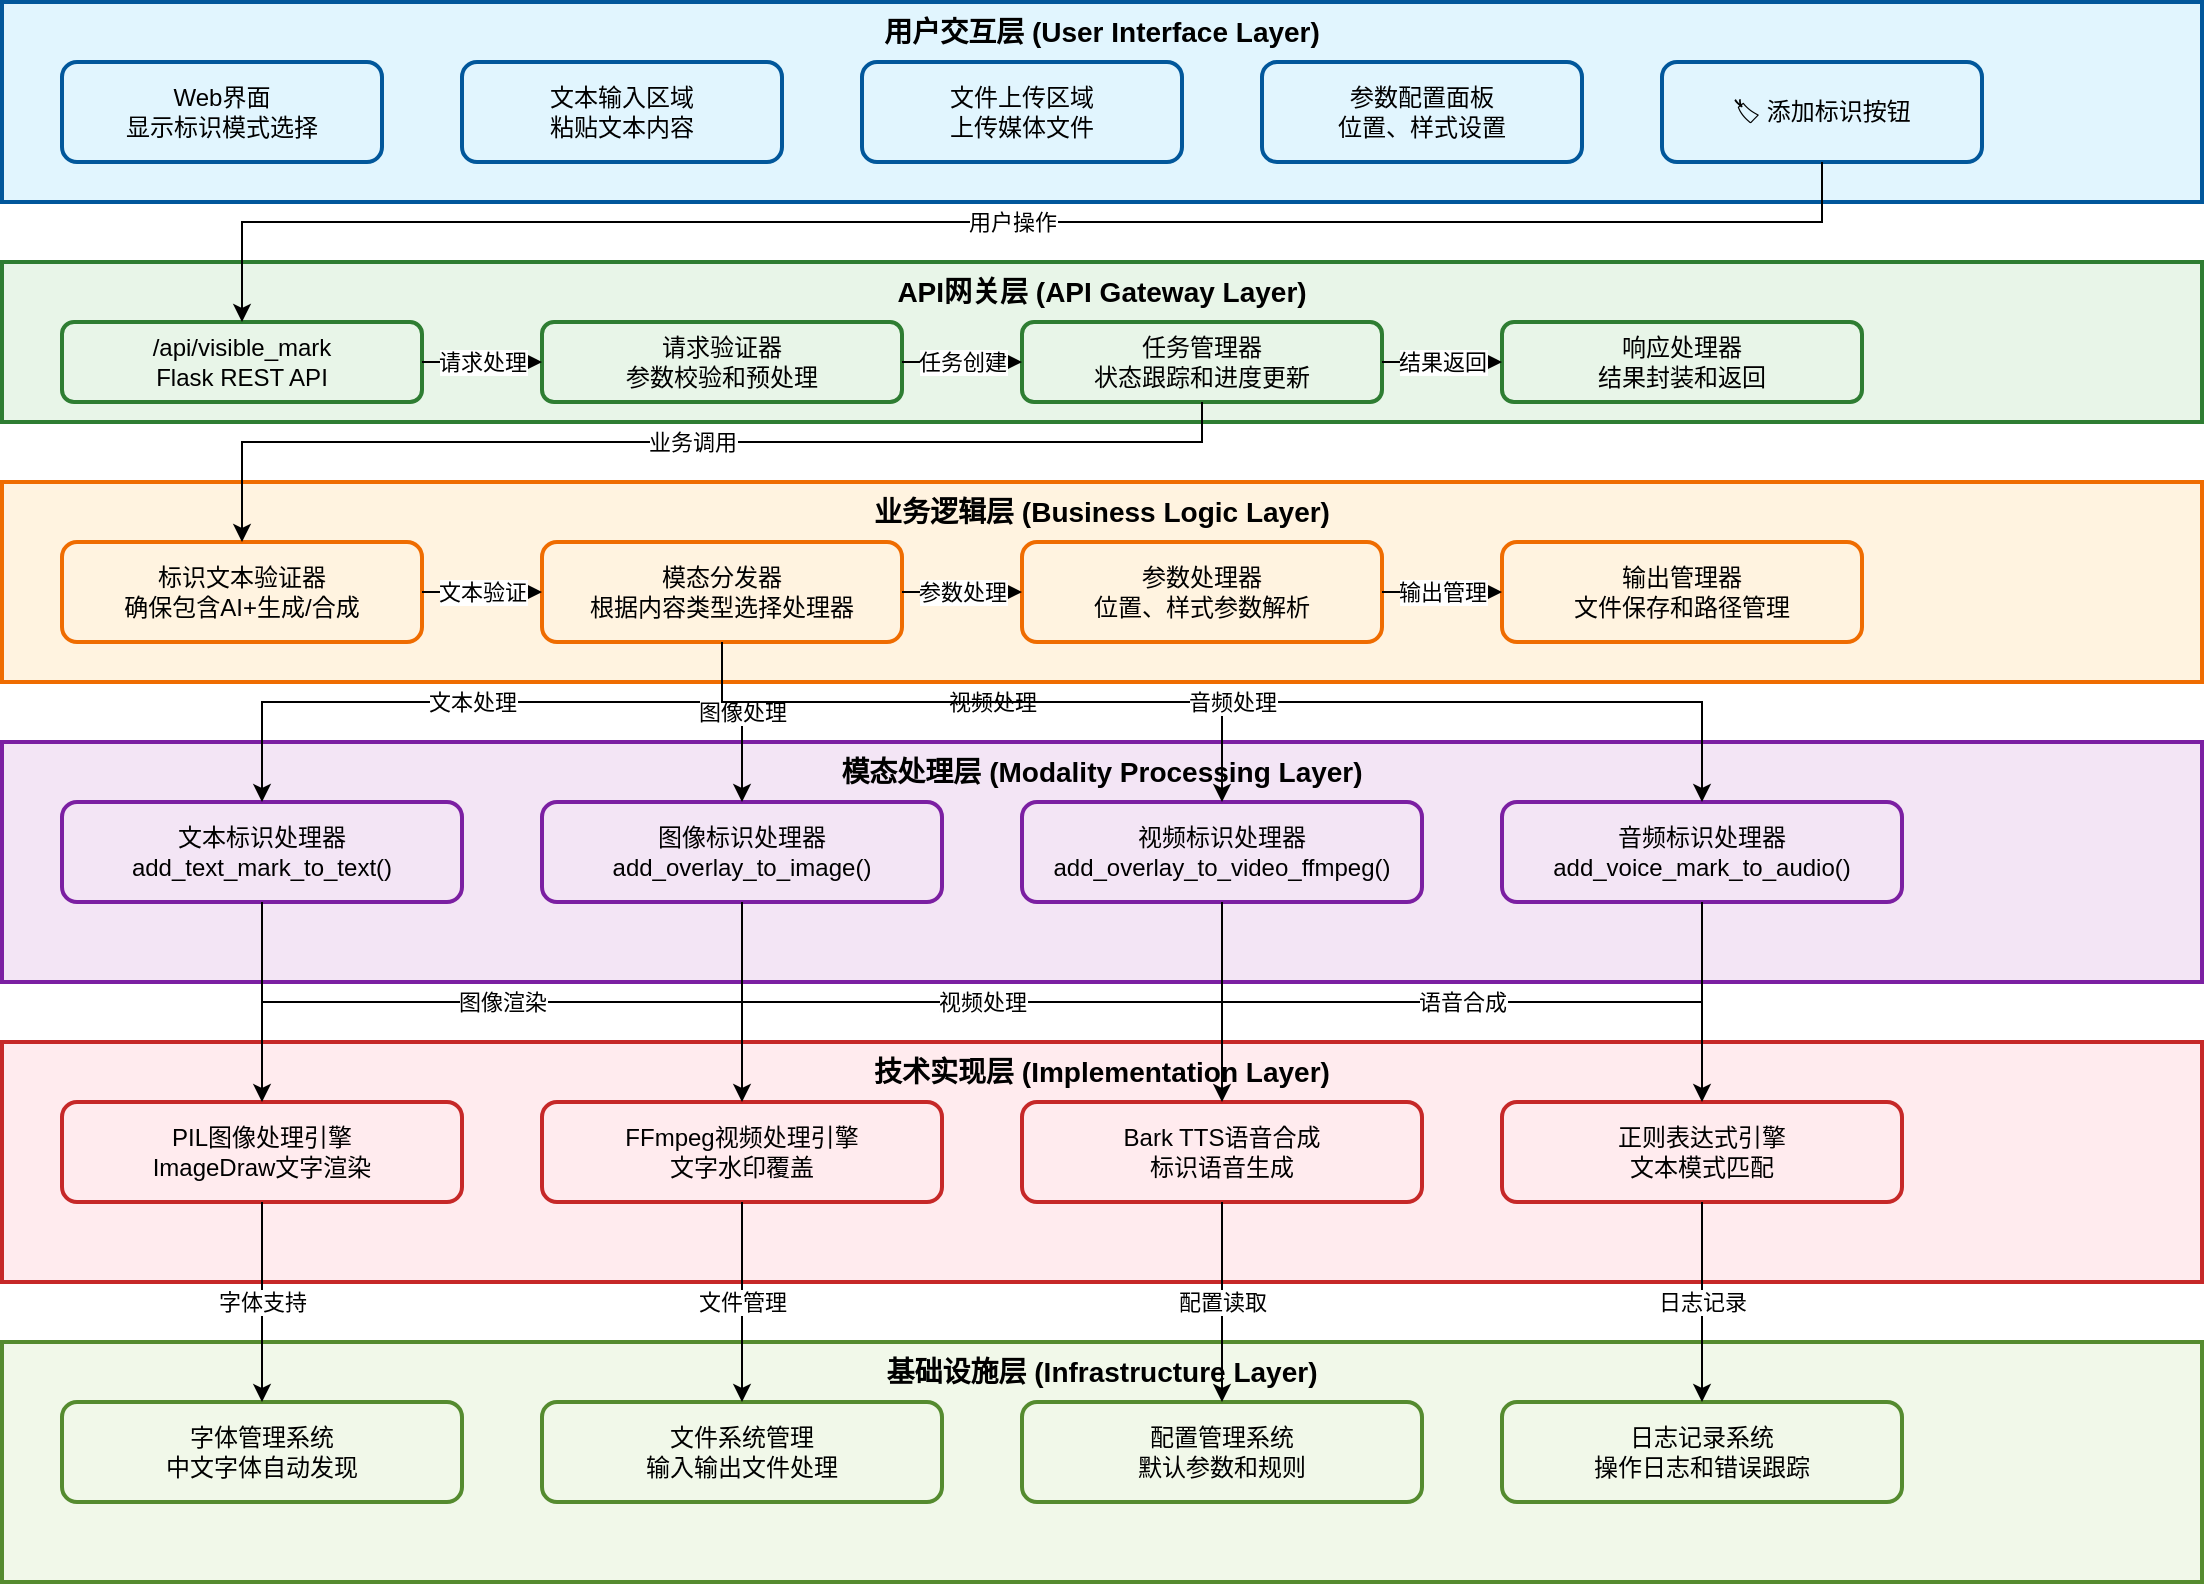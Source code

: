 <mxfile version="28.1.2">
  <diagram name="Visible Mark System Architecture" id="visible-mark-arch">
    <mxGraphModel dx="1722" dy="1001" grid="1" gridSize="10" guides="1" tooltips="1" connect="1" arrows="1" fold="1" page="1" pageScale="1" pageWidth="1200" pageHeight="900" math="0" shadow="0">
      <root>
        <mxCell id="0" />
        <mxCell id="1" parent="0" />
        
        <mxCell id="layer1" value="用户交互层 (User Interface Layer)" style="rounded=0;whiteSpace=wrap;html=1;fillColor=#e1f5fe;strokeColor=#01579b;strokeWidth=2;fontSize=14;fontStyle=1;verticalAlign=top;" parent="1" vertex="1">
          <mxGeometry x="50" y="50" width="1100" height="100" as="geometry" />
        </mxCell>
        <mxCell id="webUI" value="Web界面&#xa;显示标识模式选择" style="rounded=1;whiteSpace=wrap;html=1;fillColor=#e1f5fe;strokeColor=#01579b;strokeWidth=2;" parent="1" vertex="1">
          <mxGeometry x="80" y="80" width="160" height="50" as="geometry" />
        </mxCell>
        <mxCell id="textInput" value="文本输入区域&#xa;粘贴文本内容" style="rounded=1;whiteSpace=wrap;html=1;fillColor=#e1f5fe;strokeColor=#01579b;strokeWidth=2;" parent="1" vertex="1">
          <mxGeometry x="280" y="80" width="160" height="50" as="geometry" />
        </mxCell>
        <mxCell id="fileUpload" value="文件上传区域&#xa;上传媒体文件" style="rounded=1;whiteSpace=wrap;html=1;fillColor=#e1f5fe;strokeColor=#01579b;strokeWidth=2;" parent="1" vertex="1">
          <mxGeometry x="480" y="80" width="160" height="50" as="geometry" />
        </mxCell>
        <mxCell id="paramConfig" value="参数配置面板&#xa;位置、样式设置" style="rounded=1;whiteSpace=wrap;html=1;fillColor=#e1f5fe;strokeColor=#01579b;strokeWidth=2;" parent="1" vertex="1">
          <mxGeometry x="680" y="80" width="160" height="50" as="geometry" />
        </mxCell>
        <mxCell id="markBtn" value="🏷️ 添加标识按钮" style="rounded=1;whiteSpace=wrap;html=1;fillColor=#e1f5fe;strokeColor=#01579b;strokeWidth=2;" parent="1" vertex="1">
          <mxGeometry x="880" y="80" width="160" height="50" as="geometry" />
        </mxCell>

        <mxCell id="layer2" value="API网关层 (API Gateway Layer)" style="rounded=0;whiteSpace=wrap;html=1;fillColor=#e8f5e8;strokeColor=#2e7d32;strokeWidth=2;fontSize=14;fontStyle=1;verticalAlign=top;" parent="1" vertex="1">
          <mxGeometry x="50" y="180" width="1100" height="80" as="geometry" />
        </mxCell>
        <mxCell id="apiEndpoint" value="/api/visible_mark&#xa;Flask REST API" style="rounded=1;whiteSpace=wrap;html=1;fillColor=#e8f5e8;strokeColor=#2e7d32;strokeWidth=2;" parent="1" vertex="1">
          <mxGeometry x="80" y="210" width="180" height="40" as="geometry" />
        </mxCell>
        <mxCell id="requestValidator" value="请求验证器&#xa;参数校验和预处理" style="rounded=1;whiteSpace=wrap;html=1;fillColor=#e8f5e8;strokeColor=#2e7d32;strokeWidth=2;" parent="1" vertex="1">
          <mxGeometry x="320" y="210" width="180" height="40" as="geometry" />
        </mxCell>
        <mxCell id="taskManager" value="任务管理器&#xa;状态跟踪和进度更新" style="rounded=1;whiteSpace=wrap;html=1;fillColor=#e8f5e8;strokeColor=#2e7d32;strokeWidth=2;" parent="1" vertex="1">
          <mxGeometry x="560" y="210" width="180" height="40" as="geometry" />
        </mxCell>
        <mxCell id="responseHandler" value="响应处理器&#xa;结果封装和返回" style="rounded=1;whiteSpace=wrap;html=1;fillColor=#e8f5e8;strokeColor=#2e7d32;strokeWidth=2;" parent="1" vertex="1">
          <mxGeometry x="800" y="210" width="180" height="40" as="geometry" />
        </mxCell>

        <mxCell id="layer3" value="业务逻辑层 (Business Logic Layer)" style="rounded=0;whiteSpace=wrap;html=1;fillColor=#fff3e0;strokeColor=#ef6c00;strokeWidth=2;fontSize=14;fontStyle=1;verticalAlign=top;" parent="1" vertex="1">
          <mxGeometry x="50" y="290" width="1100" height="100" as="geometry" />
        </mxCell>
        <mxCell id="textValidator" value="标识文本验证器&#xa;确保包含AI+生成/合成" style="rounded=1;whiteSpace=wrap;html=1;fillColor=#fff3e0;strokeColor=#ef6c00;strokeWidth=2;" parent="1" vertex="1">
          <mxGeometry x="80" y="320" width="180" height="50" as="geometry" />
        </mxCell>
        <mxCell id="modalityDispatcher" value="模态分发器&#xa;根据内容类型选择处理器" style="rounded=1;whiteSpace=wrap;html=1;fillColor=#fff3e0;strokeColor=#ef6c00;strokeWidth=2;" parent="1" vertex="1">
          <mxGeometry x="320" y="320" width="180" height="50" as="geometry" />
        </mxCell>
        <mxCell id="paramProcessor" value="参数处理器&#xa;位置、样式参数解析" style="rounded=1;whiteSpace=wrap;html=1;fillColor=#fff3e0;strokeColor=#ef6c00;strokeWidth=2;" parent="1" vertex="1">
          <mxGeometry x="560" y="320" width="180" height="50" as="geometry" />
        </mxCell>
        <mxCell id="outputManager" value="输出管理器&#xa;文件保存和路径管理" style="rounded=1;whiteSpace=wrap;html=1;fillColor=#fff3e0;strokeColor=#ef6c00;strokeWidth=2;" parent="1" vertex="1">
          <mxGeometry x="800" y="320" width="180" height="50" as="geometry" />
        </mxCell>

        <mxCell id="layer4" value="模态处理层 (Modality Processing Layer)" style="rounded=0;whiteSpace=wrap;html=1;fillColor=#f3e5f5;strokeColor=#7b1fa2;strokeWidth=2;fontSize=14;fontStyle=1;verticalAlign=top;" parent="1" vertex="1">
          <mxGeometry x="50" y="420" width="1100" height="120" as="geometry" />
        </mxCell>
        <mxCell id="textProcessor" value="文本标识处理器&#xa;add_text_mark_to_text()" style="rounded=1;whiteSpace=wrap;html=1;fillColor=#f3e5f5;strokeColor=#7b1fa2;strokeWidth=2;" parent="1" vertex="1">
          <mxGeometry x="80" y="450" width="200" height="50" as="geometry" />
        </mxCell>
        <mxCell id="imageProcessor" value="图像标识处理器&#xa;add_overlay_to_image()" style="rounded=1;whiteSpace=wrap;html=1;fillColor=#f3e5f5;strokeColor=#7b1fa2;strokeWidth=2;" parent="1" vertex="1">
          <mxGeometry x="320" y="450" width="200" height="50" as="geometry" />
        </mxCell>
        <mxCell id="videoProcessor" value="视频标识处理器&#xa;add_overlay_to_video_ffmpeg()" style="rounded=1;whiteSpace=wrap;html=1;fillColor=#f3e5f5;strokeColor=#7b1fa2;strokeWidth=2;" parent="1" vertex="1">
          <mxGeometry x="560" y="450" width="200" height="50" as="geometry" />
        </mxCell>
        <mxCell id="audioProcessor" value="音频标识处理器&#xa;add_voice_mark_to_audio()" style="rounded=1;whiteSpace=wrap;html=1;fillColor=#f3e5f5;strokeColor=#7b1fa2;strokeWidth=2;" parent="1" vertex="1">
          <mxGeometry x="800" y="450" width="200" height="50" as="geometry" />
        </mxCell>

        <mxCell id="layer5" value="技术实现层 (Implementation Layer)" style="rounded=0;whiteSpace=wrap;html=1;fillColor=#ffebee;strokeColor=#c62828;strokeWidth=2;fontSize=14;fontStyle=1;verticalAlign=top;" parent="1" vertex="1">
          <mxGeometry x="50" y="570" width="1100" height="120" as="geometry" />
        </mxCell>
        <mxCell id="pilEngine" value="PIL图像处理引擎&#xa;ImageDraw文字渲染" style="rounded=1;whiteSpace=wrap;html=1;fillColor=#ffebee;strokeColor=#c62828;strokeWidth=2;" parent="1" vertex="1">
          <mxGeometry x="80" y="600" width="200" height="50" as="geometry" />
        </mxCell>
        <mxCell id="ffmpegEngine" value="FFmpeg视频处理引擎&#xa;文字水印覆盖" style="rounded=1;whiteSpace=wrap;html=1;fillColor=#ffebee;strokeColor=#c62828;strokeWidth=2;" parent="1" vertex="1">
          <mxGeometry x="320" y="600" width="200" height="50" as="geometry" />
        </mxCell>
        <mxCell id="barkTTS" value="Bark TTS语音合成&#xa;标识语音生成" style="rounded=1;whiteSpace=wrap;html=1;fillColor=#ffebee;strokeColor=#c62828;strokeWidth=2;" parent="1" vertex="1">
          <mxGeometry x="560" y="600" width="200" height="50" as="geometry" />
        </mxCell>
        <mxCell id="regexEngine" value="正则表达式引擎&#xa;文本模式匹配" style="rounded=1;whiteSpace=wrap;html=1;fillColor=#ffebee;strokeColor=#c62828;strokeWidth=2;" parent="1" vertex="1">
          <mxGeometry x="800" y="600" width="200" height="50" as="geometry" />
        </mxCell>

        <mxCell id="layer6" value="基础设施层 (Infrastructure Layer)" style="rounded=0;whiteSpace=wrap;html=1;fillColor=#f1f8e9;strokeColor=#558b2f;strokeWidth=2;fontSize=14;fontStyle=1;verticalAlign=top;" parent="1" vertex="1">
          <mxGeometry x="50" y="720" width="1100" height="120" as="geometry" />
        </mxCell>
        <mxCell id="fontSystem" value="字体管理系统&#xa;中文字体自动发现" style="rounded=1;whiteSpace=wrap;html=1;fillColor=#f1f8e9;strokeColor=#558b2f;strokeWidth=2;" parent="1" vertex="1">
          <mxGeometry x="80" y="750" width="200" height="50" as="geometry" />
        </mxCell>
        <mxCell id="fileSystem" value="文件系统管理&#xa;输入输出文件处理" style="rounded=1;whiteSpace=wrap;html=1;fillColor=#f1f8e9;strokeColor=#558b2f;strokeWidth=2;" parent="1" vertex="1">
          <mxGeometry x="320" y="750" width="200" height="50" as="geometry" />
        </mxCell>
        <mxCell id="configSystem" value="配置管理系统&#xa;默认参数和规则" style="rounded=1;whiteSpace=wrap;html=1;fillColor=#f1f8e9;strokeColor=#558b2f;strokeWidth=2;" parent="1" vertex="1">
          <mxGeometry x="560" y="750" width="200" height="50" as="geometry" />
        </mxCell>
        <mxCell id="logSystem" value="日志记录系统&#xa;操作日志和错误跟踪" style="rounded=1;whiteSpace=wrap;html=1;fillColor=#f1f8e9;strokeColor=#558b2f;strokeWidth=2;" parent="1" vertex="1">
          <mxGeometry x="800" y="750" width="200" height="50" as="geometry" />
        </mxCell>

        <mxCell id="edge1" value="用户操作" style="edgeStyle=orthogonalEdgeStyle;rounded=0;orthogonalLoop=1;jettySize=auto;html=1;exitX=0.5;exitY=1;exitDx=0;exitDy=0;entryX=0.5;entryY=0;entryDx=0;entryDy=0;labelBackgroundColor=#ffffff;" parent="1" source="markBtn" target="apiEndpoint" edge="1">
          <mxGeometry relative="1" as="geometry">
            <Array as="points">
              <mxPoint x="960" y="160" />
              <mxPoint x="170" y="160" />
            </Array>
          </mxGeometry>
        </mxCell>
        <mxCell id="edge2" value="请求处理" style="edgeStyle=orthogonalEdgeStyle;rounded=0;orthogonalLoop=1;jettySize=auto;html=1;exitX=1;exitY=0.5;exitDx=0;exitDy=0;entryX=0;entryY=0.5;entryDx=0;entryDy=0;labelBackgroundColor=#ffffff;" parent="1" source="apiEndpoint" target="requestValidator" edge="1">
          <mxGeometry relative="1" as="geometry" />
        </mxCell>
        <mxCell id="edge3" value="任务创建" style="edgeStyle=orthogonalEdgeStyle;rounded=0;orthogonalLoop=1;jettySize=auto;html=1;exitX=1;exitY=0.5;exitDx=0;exitDy=0;entryX=0;entryY=0.5;entryDx=0;entryDy=0;labelBackgroundColor=#ffffff;" parent="1" source="requestValidator" target="taskManager" edge="1">
          <mxGeometry relative="1" as="geometry" />
        </mxCell>
        <mxCell id="edge4" value="结果返回" style="edgeStyle=orthogonalEdgeStyle;rounded=0;orthogonalLoop=1;jettySize=auto;html=1;exitX=1;exitY=0.5;exitDx=0;exitDy=0;entryX=0;entryY=0.5;entryDx=0;entryDy=0;labelBackgroundColor=#ffffff;" parent="1" source="taskManager" target="responseHandler" edge="1">
          <mxGeometry relative="1" as="geometry" />
        </mxCell>
        
        <mxCell id="edge5" value="业务调用" style="edgeStyle=orthogonalEdgeStyle;rounded=0;orthogonalLoop=1;jettySize=auto;html=1;exitX=0.5;exitY=1;exitDx=0;exitDy=0;entryX=0.5;entryY=0;entryDx=0;entryDy=0;labelBackgroundColor=#ffffff;" parent="1" source="taskManager" target="textValidator" edge="1">
          <mxGeometry relative="1" as="geometry">
            <Array as="points">
              <mxPoint x="650" y="270" />
              <mxPoint x="170" y="270" />
            </Array>
          </mxGeometry>
        </mxCell>
        <mxCell id="edge6" value="文本验证" style="edgeStyle=orthogonalEdgeStyle;rounded=0;orthogonalLoop=1;jettySize=auto;html=1;exitX=1;exitY=0.5;exitDx=0;exitDy=0;entryX=0;entryY=0.5;entryDx=0;entryDy=0;labelBackgroundColor=#ffffff;" parent="1" source="textValidator" target="modalityDispatcher" edge="1">
          <mxGeometry relative="1" as="geometry" />
        </mxCell>
        <mxCell id="edge7" value="参数处理" style="edgeStyle=orthogonalEdgeStyle;rounded=0;orthogonalLoop=1;jettySize=auto;html=1;exitX=1;exitY=0.5;exitDx=0;exitDy=0;entryX=0;entryY=0.5;entryDx=0;entryDy=0;labelBackgroundColor=#ffffff;" parent="1" source="modalityDispatcher" target="paramProcessor" edge="1">
          <mxGeometry relative="1" as="geometry" />
        </mxCell>
        <mxCell id="edge8" value="输出管理" style="edgeStyle=orthogonalEdgeStyle;rounded=0;orthogonalLoop=1;jettySize=auto;html=1;exitX=1;exitY=0.5;exitDx=0;exitDy=0;entryX=0;entryY=0.5;entryDx=0;entryDy=0;labelBackgroundColor=#ffffff;" parent="1" source="paramProcessor" target="outputManager" edge="1">
          <mxGeometry relative="1" as="geometry" />
        </mxCell>

        <mxCell id="edge9" value="文本处理" style="edgeStyle=orthogonalEdgeStyle;rounded=0;orthogonalLoop=1;jettySize=auto;html=1;exitX=0.5;exitY=1;exitDx=0;exitDy=0;entryX=0.5;entryY=0;entryDx=0;entryDy=0;labelBackgroundColor=#ffffff;" parent="1" source="modalityDispatcher" target="textProcessor" edge="1">
          <mxGeometry relative="1" as="geometry">
            <Array as="points">
              <mxPoint x="410" y="400" />
              <mxPoint x="180" y="400" />
            </Array>
          </mxGeometry>
        </mxCell>
        <mxCell id="edge10" value="图像处理" style="edgeStyle=orthogonalEdgeStyle;rounded=0;orthogonalLoop=1;jettySize=auto;html=1;exitX=0.5;exitY=1;exitDx=0;exitDy=0;entryX=0.5;entryY=0;entryDx=0;entryDy=0;labelBackgroundColor=#ffffff;" parent="1" source="modalityDispatcher" target="imageProcessor" edge="1">
          <mxGeometry relative="1" as="geometry">
            <Array as="points">
              <mxPoint x="410" y="400" />
              <mxPoint x="420" y="400" />
            </Array>
          </mxGeometry>
        </mxCell>
        <mxCell id="edge11" value="视频处理" style="edgeStyle=orthogonalEdgeStyle;rounded=0;orthogonalLoop=1;jettySize=auto;html=1;exitX=0.5;exitY=1;exitDx=0;exitDy=0;entryX=0.5;entryY=0;entryDx=0;entryDy=0;labelBackgroundColor=#ffffff;" parent="1" source="modalityDispatcher" target="videoProcessor" edge="1">
          <mxGeometry relative="1" as="geometry">
            <Array as="points">
              <mxPoint x="410" y="400" />
              <mxPoint x="660" y="400" />
            </Array>
          </mxGeometry>
        </mxCell>
        <mxCell id="edge12" value="音频处理" style="edgeStyle=orthogonalEdgeStyle;rounded=0;orthogonalLoop=1;jettySize=auto;html=1;exitX=0.5;exitY=1;exitDx=0;exitDy=0;entryX=0.5;entryY=0;entryDx=0;entryDy=0;labelBackgroundColor=#ffffff;" parent="1" source="modalityDispatcher" target="audioProcessor" edge="1">
          <mxGeometry relative="1" as="geometry">
            <Array as="points">
              <mxPoint x="410" y="400" />
              <mxPoint x="900" y="400" />
            </Array>
          </mxGeometry>
        </mxCell>

        <mxCell id="edge13" value="文本操作" style="edgeStyle=orthogonalEdgeStyle;rounded=0;orthogonalLoop=1;jettySize=auto;html=1;exitX=0.5;exitY=1;exitDx=0;exitDy=0;entryX=0.5;entryY=0;entryDx=0;entryDy=0;labelBackgroundColor=#ffffff;" parent="1" source="textProcessor" target="regexEngine" edge="1">
          <mxGeometry relative="1" as="geometry">
            <Array as="points">
              <mxPoint x="180" y="550" />
              <mxPoint x="900" y="550" />
            </Array>
          </mxGeometry>
        </mxCell>
        <mxCell id="edge14" value="图像渲染" style="edgeStyle=orthogonalEdgeStyle;rounded=0;orthogonalLoop=1;jettySize=auto;html=1;exitX=0.5;exitY=1;exitDx=0;exitDy=0;entryX=0.5;entryY=0;entryDx=0;entryDy=0;labelBackgroundColor=#ffffff;" parent="1" source="imageProcessor" target="pilEngine" edge="1">
          <mxGeometry relative="1" as="geometry">
            <Array as="points">
              <mxPoint x="420" y="550" />
              <mxPoint x="180" y="550" />
            </Array>
          </mxGeometry>
        </mxCell>
        <mxCell id="edge15" value="视频处理" style="edgeStyle=orthogonalEdgeStyle;rounded=0;orthogonalLoop=1;jettySize=auto;html=1;exitX=0.5;exitY=1;exitDx=0;exitDy=0;entryX=0.5;entryY=0;entryDx=0;entryDy=0;labelBackgroundColor=#ffffff;" parent="1" source="videoProcessor" target="ffmpegEngine" edge="1">
          <mxGeometry relative="1" as="geometry">
            <Array as="points">
              <mxPoint x="660" y="550" />
              <mxPoint x="420" y="550" />
            </Array>
          </mxGeometry>
        </mxCell>
        <mxCell id="edge16" value="语音合成" style="edgeStyle=orthogonalEdgeStyle;rounded=0;orthogonalLoop=1;jettySize=auto;html=1;exitX=0.5;exitY=1;exitDx=0;exitDy=0;entryX=0.5;entryY=0;entryDx=0;entryDy=0;labelBackgroundColor=#ffffff;" parent="1" source="audioProcessor" target="barkTTS" edge="1">
          <mxGeometry relative="1" as="geometry">
            <Array as="points">
              <mxPoint x="900" y="550" />
              <mxPoint x="660" y="550" />
            </Array>
          </mxGeometry>
        </mxCell>

        <mxCell id="edge17" value="字体支持" style="edgeStyle=orthogonalEdgeStyle;rounded=0;orthogonalLoop=1;jettySize=auto;html=1;exitX=0.5;exitY=1;exitDx=0;exitDy=0;entryX=0.5;entryY=0;entryDx=0;entryDy=0;labelBackgroundColor=#ffffff;" parent="1" source="pilEngine" target="fontSystem" edge="1">
          <mxGeometry relative="1" as="geometry" />
        </mxCell>
        <mxCell id="edge18" value="文件管理" style="edgeStyle=orthogonalEdgeStyle;rounded=0;orthogonalLoop=1;jettySize=auto;html=1;exitX=0.5;exitY=1;exitDx=0;exitDy=0;entryX=0.5;entryY=0;entryDx=0;entryDy=0;labelBackgroundColor=#ffffff;" parent="1" source="ffmpegEngine" target="fileSystem" edge="1">
          <mxGeometry relative="1" as="geometry" />
        </mxCell>
        <mxCell id="edge19" value="配置读取" style="edgeStyle=orthogonalEdgeStyle;rounded=0;orthogonalLoop=1;jettySize=auto;html=1;exitX=0.5;exitY=1;exitDx=0;exitDy=0;entryX=0.5;entryY=0;entryDx=0;entryDy=0;labelBackgroundColor=#ffffff;" parent="1" source="barkTTS" target="configSystem" edge="1">
          <mxGeometry relative="1" as="geometry" />
        </mxCell>
        <mxCell id="edge20" value="日志记录" style="edgeStyle=orthogonalEdgeStyle;rounded=0;orthogonalLoop=1;jettySize=auto;html=1;exitX=0.5;exitY=1;exitDx=0;exitDy=0;entryX=0.5;entryY=0;entryDx=0;entryDy=0;labelBackgroundColor=#ffffff;" parent="1" source="regexEngine" target="logSystem" edge="1">
          <mxGeometry relative="1" as="geometry" />
        </mxCell>
      </root>
    </mxGraphModel>
  </diagram>
</mxfile>